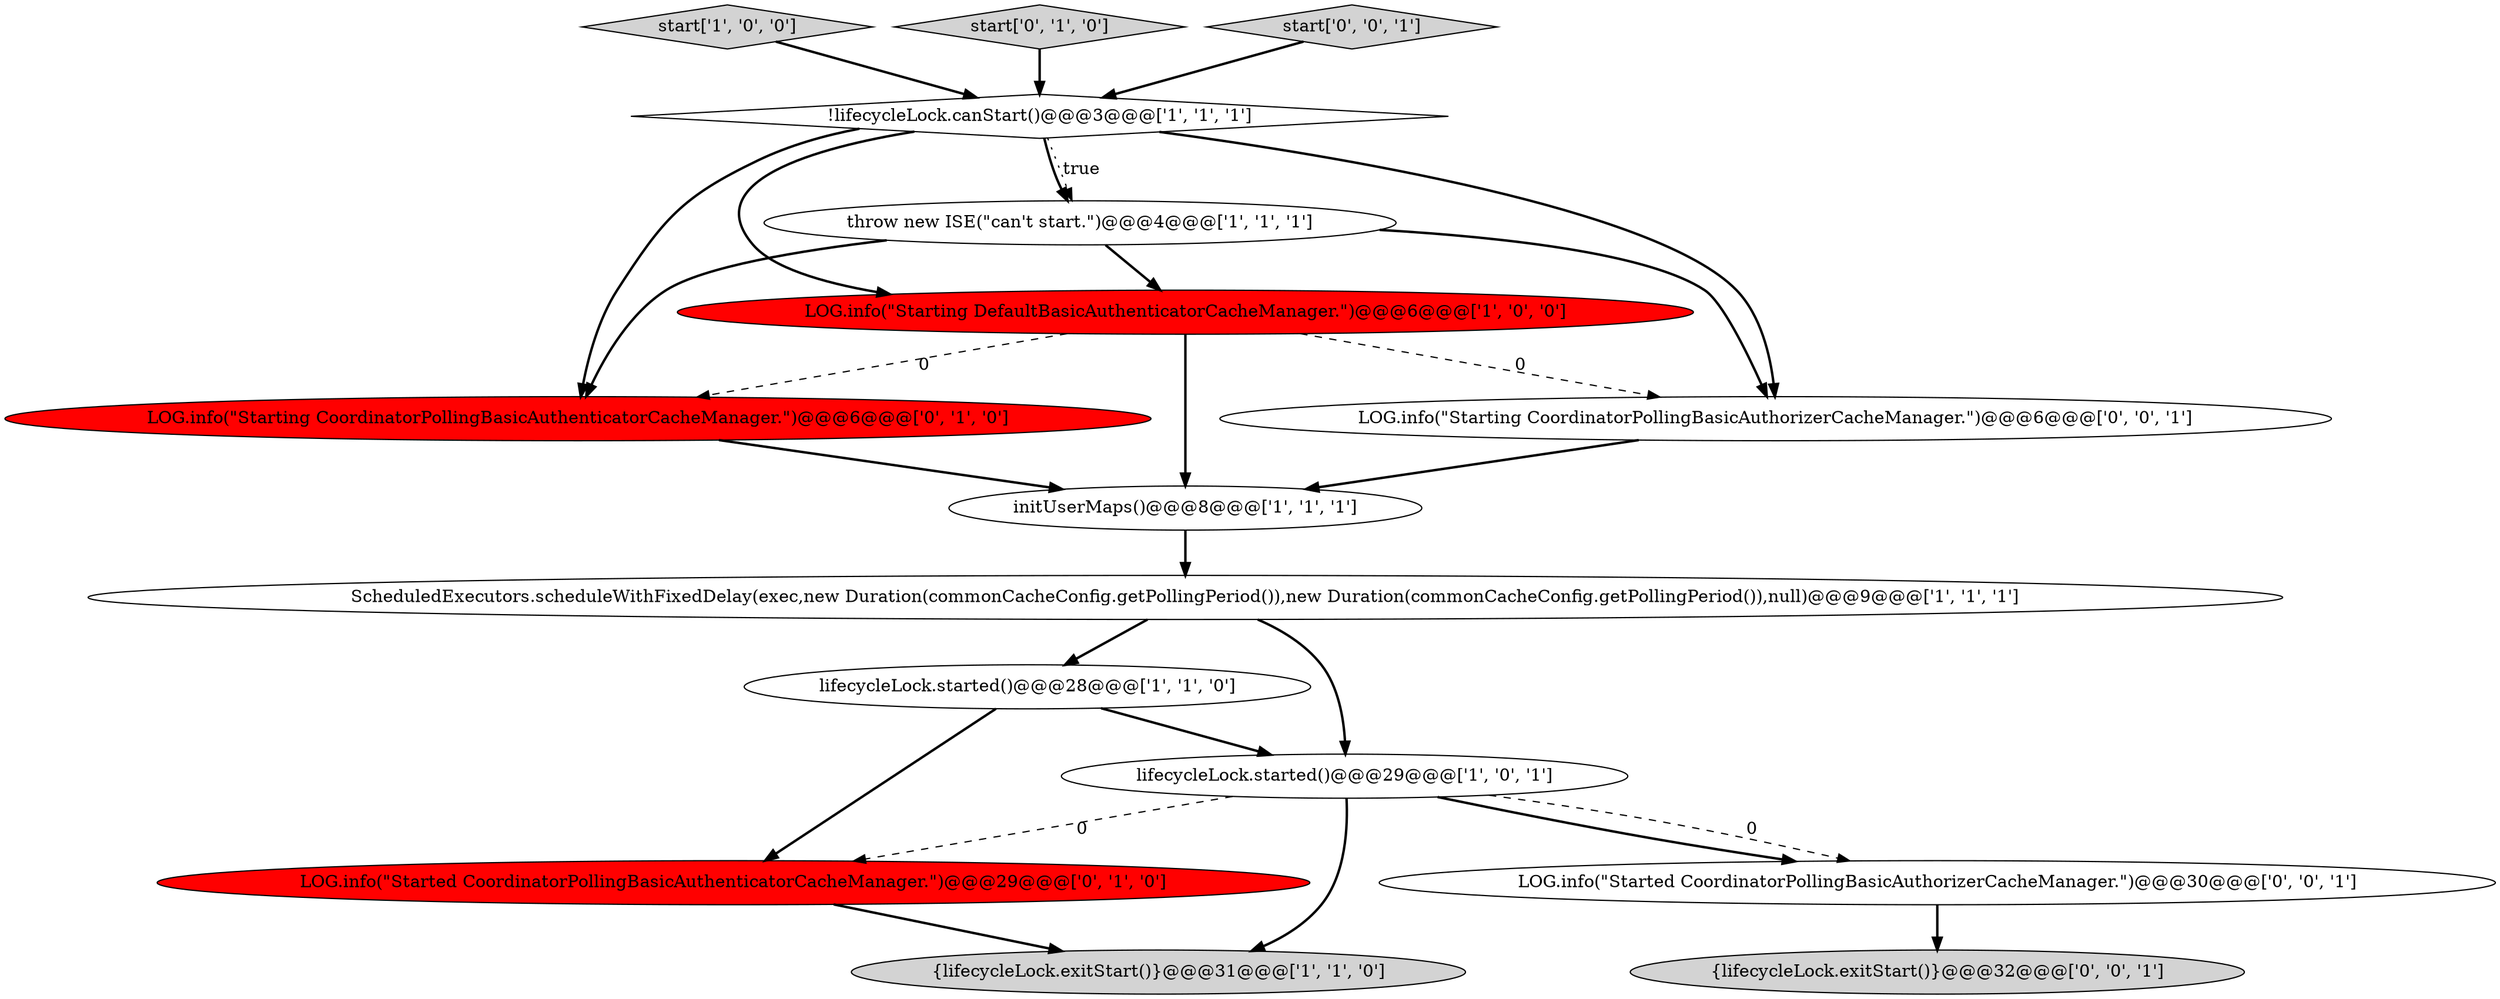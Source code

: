 digraph {
7 [style = filled, label = "start['1', '0', '0']", fillcolor = lightgray, shape = diamond image = "AAA0AAABBB1BBB"];
0 [style = filled, label = "initUserMaps()@@@8@@@['1', '1', '1']", fillcolor = white, shape = ellipse image = "AAA0AAABBB1BBB"];
15 [style = filled, label = "LOG.info(\"Starting CoordinatorPollingBasicAuthorizerCacheManager.\")@@@6@@@['0', '0', '1']", fillcolor = white, shape = ellipse image = "AAA0AAABBB3BBB"];
3 [style = filled, label = "LOG.info(\"Starting DefaultBasicAuthenticatorCacheManager.\")@@@6@@@['1', '0', '0']", fillcolor = red, shape = ellipse image = "AAA1AAABBB1BBB"];
4 [style = filled, label = "ScheduledExecutors.scheduleWithFixedDelay(exec,new Duration(commonCacheConfig.getPollingPeriod()),new Duration(commonCacheConfig.getPollingPeriod()),null)@@@9@@@['1', '1', '1']", fillcolor = white, shape = ellipse image = "AAA0AAABBB1BBB"];
5 [style = filled, label = "lifecycleLock.started()@@@28@@@['1', '1', '0']", fillcolor = white, shape = ellipse image = "AAA0AAABBB1BBB"];
12 [style = filled, label = "{lifecycleLock.exitStart()}@@@32@@@['0', '0', '1']", fillcolor = lightgray, shape = ellipse image = "AAA0AAABBB3BBB"];
8 [style = filled, label = "!lifecycleLock.canStart()@@@3@@@['1', '1', '1']", fillcolor = white, shape = diamond image = "AAA0AAABBB1BBB"];
10 [style = filled, label = "LOG.info(\"Started CoordinatorPollingBasicAuthenticatorCacheManager.\")@@@29@@@['0', '1', '0']", fillcolor = red, shape = ellipse image = "AAA1AAABBB2BBB"];
9 [style = filled, label = "LOG.info(\"Starting CoordinatorPollingBasicAuthenticatorCacheManager.\")@@@6@@@['0', '1', '0']", fillcolor = red, shape = ellipse image = "AAA1AAABBB2BBB"];
2 [style = filled, label = "throw new ISE(\"can't start.\")@@@4@@@['1', '1', '1']", fillcolor = white, shape = ellipse image = "AAA0AAABBB1BBB"];
11 [style = filled, label = "start['0', '1', '0']", fillcolor = lightgray, shape = diamond image = "AAA0AAABBB2BBB"];
14 [style = filled, label = "LOG.info(\"Started CoordinatorPollingBasicAuthorizerCacheManager.\")@@@30@@@['0', '0', '1']", fillcolor = white, shape = ellipse image = "AAA0AAABBB3BBB"];
6 [style = filled, label = "{lifecycleLock.exitStart()}@@@31@@@['1', '1', '0']", fillcolor = lightgray, shape = ellipse image = "AAA0AAABBB1BBB"];
1 [style = filled, label = "lifecycleLock.started()@@@29@@@['1', '0', '1']", fillcolor = white, shape = ellipse image = "AAA0AAABBB1BBB"];
13 [style = filled, label = "start['0', '0', '1']", fillcolor = lightgray, shape = diamond image = "AAA0AAABBB3BBB"];
5->10 [style = bold, label=""];
8->15 [style = bold, label=""];
9->0 [style = bold, label=""];
1->14 [style = dashed, label="0"];
8->2 [style = dotted, label="true"];
2->3 [style = bold, label=""];
8->3 [style = bold, label=""];
1->10 [style = dashed, label="0"];
2->9 [style = bold, label=""];
7->8 [style = bold, label=""];
10->6 [style = bold, label=""];
3->0 [style = bold, label=""];
5->1 [style = bold, label=""];
1->6 [style = bold, label=""];
8->2 [style = bold, label=""];
3->9 [style = dashed, label="0"];
0->4 [style = bold, label=""];
15->0 [style = bold, label=""];
14->12 [style = bold, label=""];
2->15 [style = bold, label=""];
8->9 [style = bold, label=""];
3->15 [style = dashed, label="0"];
11->8 [style = bold, label=""];
1->14 [style = bold, label=""];
4->1 [style = bold, label=""];
13->8 [style = bold, label=""];
4->5 [style = bold, label=""];
}
